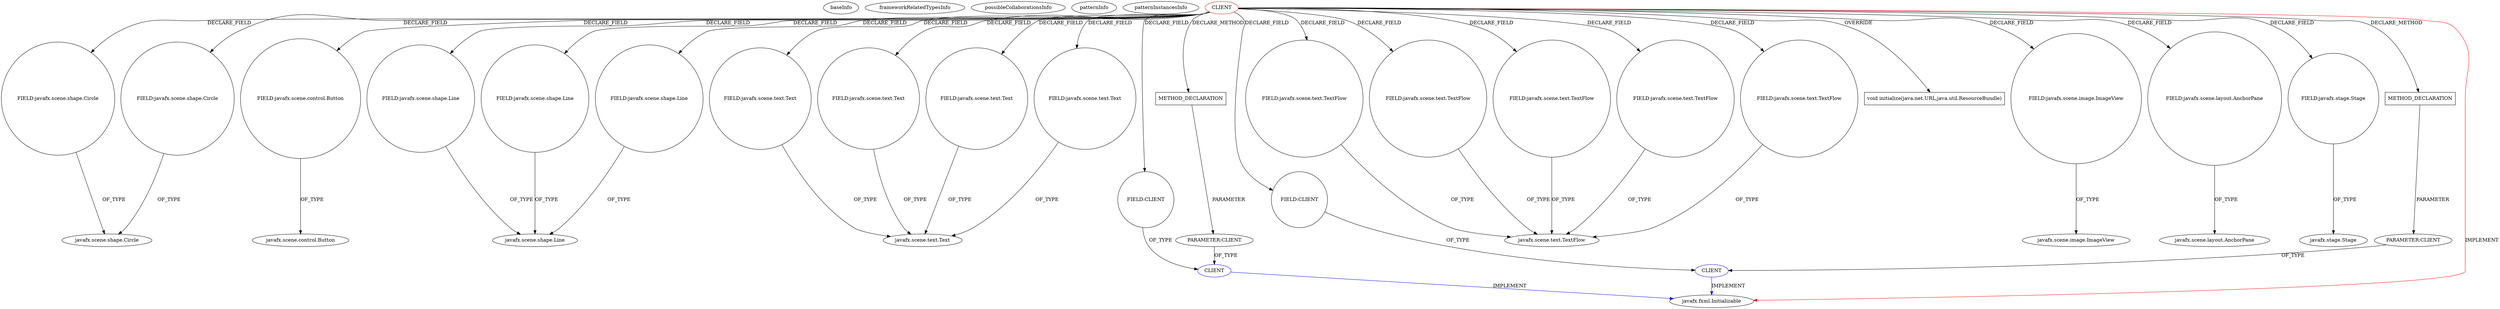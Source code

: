digraph {
baseInfo[graphId=1464,category="pattern",isAnonymous=false,possibleRelation=true]
frameworkRelatedTypesInfo[0="javafx.fxml.Initializable"]
possibleCollaborationsInfo[0="1464~FIELD_TYPE_DECLARATION-PARAMETER_TYPE_DECLARATION-CLIENT_METHOD_DECLARATION-~javafx.fxml.Initializable ~javafx.fxml.Initializable ~false~false",1="1464~PARAMETER_TYPE_DECLARATION-CLIENT_METHOD_DECLARATION-FIELD_TYPE_DECLARATION-~javafx.fxml.Initializable ~javafx.fxml.Initializable ~false~false"]
patternInfo[frequency=2.0,patternRootClient=0]
patternInstancesInfo[0="josesoler7-agendavital~/josesoler7-agendavital/agendavital-master/src/agendavital/vista/FXMLNoticiaController.java~FXMLNoticiaController~3377",1="josesoler7-agendavital~/josesoler7-agendavital/agendavital-master/src/agendavital/vista/FXMLMomentoController.java~FXMLMomentoController~3370"]
20[label="FIELD:javafx.scene.shape.Line",vertexType="FIELD_DECLARATION",isFrameworkType=false,shape=circle]
0[label="CLIENT",vertexType="ROOT_CLIENT_CLASS_DECLARATION",isFrameworkType=false,color=red]
6[label="FIELD:javafx.scene.shape.Circle",vertexType="FIELD_DECLARATION",isFrameworkType=false,shape=circle]
8[label="FIELD:javafx.scene.shape.Circle",vertexType="FIELD_DECLARATION",isFrameworkType=false,shape=circle]
4[label="FIELD:javafx.scene.control.Button",vertexType="FIELD_DECLARATION",isFrameworkType=false,shape=circle]
16[label="FIELD:javafx.scene.shape.Line",vertexType="FIELD_DECLARATION",isFrameworkType=false,shape=circle]
18[label="FIELD:javafx.scene.shape.Line",vertexType="FIELD_DECLARATION",isFrameworkType=false,shape=circle]
40[label="FIELD:javafx.scene.text.Text",vertexType="FIELD_DECLARATION",isFrameworkType=false,shape=circle]
42[label="FIELD:javafx.scene.text.Text",vertexType="FIELD_DECLARATION",isFrameworkType=false,shape=circle]
10[label="FIELD:CLIENT",vertexType="FIELD_DECLARATION",isFrameworkType=false,shape=circle]
44[label="FIELD:javafx.scene.text.Text",vertexType="FIELD_DECLARATION",isFrameworkType=false,shape=circle]
13[label="FIELD:CLIENT",vertexType="FIELD_DECLARATION",isFrameworkType=false,shape=circle]
38[label="FIELD:javafx.scene.text.Text",vertexType="FIELD_DECLARATION",isFrameworkType=false,shape=circle]
1[label="javafx.fxml.Initializable",vertexType="FRAMEWORK_INTERFACE_TYPE",isFrameworkType=false]
7[label="javafx.scene.shape.Circle",vertexType="FRAMEWORK_CLASS_TYPE",isFrameworkType=false]
30[label="FIELD:javafx.scene.text.TextFlow",vertexType="FIELD_DECLARATION",isFrameworkType=false,shape=circle]
34[label="FIELD:javafx.scene.text.TextFlow",vertexType="FIELD_DECLARATION",isFrameworkType=false,shape=circle]
28[label="FIELD:javafx.scene.text.TextFlow",vertexType="FIELD_DECLARATION",isFrameworkType=false,shape=circle]
32[label="FIELD:javafx.scene.text.TextFlow",vertexType="FIELD_DECLARATION",isFrameworkType=false,shape=circle]
36[label="FIELD:javafx.scene.text.TextFlow",vertexType="FIELD_DECLARATION",isFrameworkType=false,shape=circle]
17[label="javafx.scene.shape.Line",vertexType="FRAMEWORK_CLASS_TYPE",isFrameworkType=false]
50[label="void initialize(java.net.URL,java.util.ResourceBundle)",vertexType="OVERRIDING_METHOD_DECLARATION",isFrameworkType=false,shape=box]
24[label="FIELD:javafx.scene.image.ImageView",vertexType="FIELD_DECLARATION",isFrameworkType=false,shape=circle]
25[label="javafx.scene.image.ImageView",vertexType="FRAMEWORK_CLASS_TYPE",isFrameworkType=false]
2[label="FIELD:javafx.scene.layout.AnchorPane",vertexType="FIELD_DECLARATION",isFrameworkType=false,shape=circle]
48[label="FIELD:javafx.stage.Stage",vertexType="FIELD_DECLARATION",isFrameworkType=false,shape=circle]
49[label="javafx.stage.Stage",vertexType="FRAMEWORK_CLASS_TYPE",isFrameworkType=false]
51[label="METHOD_DECLARATION",vertexType="CLIENT_METHOD_DECLARATION",isFrameworkType=false,shape=box]
52[label="PARAMETER:CLIENT",vertexType="PARAMETER_DECLARATION",isFrameworkType=false]
54[label="METHOD_DECLARATION",vertexType="CLIENT_METHOD_DECLARATION",isFrameworkType=false,shape=box]
55[label="PARAMETER:CLIENT",vertexType="PARAMETER_DECLARATION",isFrameworkType=false]
29[label="javafx.scene.text.TextFlow",vertexType="FRAMEWORK_CLASS_TYPE",isFrameworkType=false]
39[label="javafx.scene.text.Text",vertexType="FRAMEWORK_CLASS_TYPE",isFrameworkType=false]
5[label="javafx.scene.control.Button",vertexType="FRAMEWORK_CLASS_TYPE",isFrameworkType=false]
3[label="javafx.scene.layout.AnchorPane",vertexType="FRAMEWORK_CLASS_TYPE",isFrameworkType=false]
14[label="CLIENT",vertexType="REFERENCE_CLIENT_CLASS_DECLARATION",isFrameworkType=false,color=blue]
11[label="CLIENT",vertexType="REFERENCE_CLIENT_CLASS_DECLARATION",isFrameworkType=false,color=blue]
0->34[label="DECLARE_FIELD"]
0->42[label="DECLARE_FIELD"]
0->18[label="DECLARE_FIELD"]
0->48[label="DECLARE_FIELD"]
28->29[label="OF_TYPE"]
0->20[label="DECLARE_FIELD"]
0->38[label="DECLARE_FIELD"]
0->8[label="DECLARE_FIELD"]
32->29[label="OF_TYPE"]
36->29[label="OF_TYPE"]
52->14[label="OF_TYPE"]
0->44[label="DECLARE_FIELD"]
0->6[label="DECLARE_FIELD"]
34->29[label="OF_TYPE"]
20->17[label="OF_TYPE"]
0->32[label="DECLARE_FIELD"]
18->17[label="OF_TYPE"]
16->17[label="OF_TYPE"]
6->7[label="OF_TYPE"]
30->29[label="OF_TYPE"]
0->50[label="OVERRIDE"]
0->54[label="DECLARE_METHOD"]
13->14[label="OF_TYPE"]
38->39[label="OF_TYPE"]
11->1[label="IMPLEMENT",color=blue]
2->3[label="OF_TYPE"]
0->4[label="DECLARE_FIELD"]
0->28[label="DECLARE_FIELD"]
0->36[label="DECLARE_FIELD"]
14->1[label="IMPLEMENT",color=blue]
24->25[label="OF_TYPE"]
0->24[label="DECLARE_FIELD"]
0->30[label="DECLARE_FIELD"]
0->16[label="DECLARE_FIELD"]
0->2[label="DECLARE_FIELD"]
8->7[label="OF_TYPE"]
4->5[label="OF_TYPE"]
54->55[label="PARAMETER"]
0->51[label="DECLARE_METHOD"]
0->13[label="DECLARE_FIELD"]
10->11[label="OF_TYPE"]
0->10[label="DECLARE_FIELD"]
0->1[label="IMPLEMENT",color=red]
42->39[label="OF_TYPE"]
40->39[label="OF_TYPE"]
48->49[label="OF_TYPE"]
55->11[label="OF_TYPE"]
51->52[label="PARAMETER"]
0->40[label="DECLARE_FIELD"]
44->39[label="OF_TYPE"]
}
